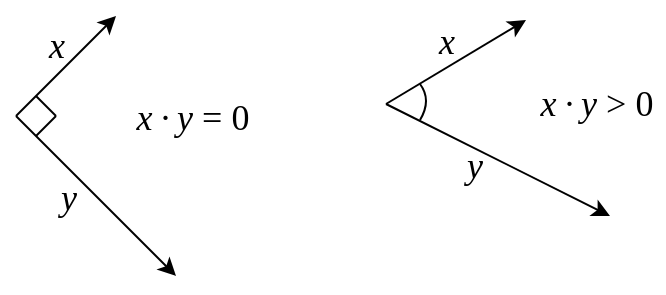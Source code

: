 <mxfile version="12.6.7" type="device"><diagram id="OMlLA4F8NUY5goJx66HI" name="Page-1"><mxGraphModel dx="394" dy="217" grid="0" gridSize="10" guides="0" tooltips="1" connect="1" arrows="1" fold="1" page="1" pageScale="1" pageWidth="1169" pageHeight="827" math="0" shadow="0"><root><mxCell id="0"/><mxCell id="1" parent="0"/><mxCell id="ZT4J_aXhzjzP6XztGK_C-1" value="" style="endArrow=classic;html=1;" edge="1" parent="1"><mxGeometry width="50" height="50" relative="1" as="geometry"><mxPoint x="290" y="190" as="sourcePoint"/><mxPoint x="340" y="140" as="targetPoint"/></mxGeometry></mxCell><mxCell id="ZT4J_aXhzjzP6XztGK_C-2" value="" style="endArrow=classic;html=1;" edge="1" parent="1"><mxGeometry width="50" height="50" relative="1" as="geometry"><mxPoint x="290" y="190" as="sourcePoint"/><mxPoint x="370" y="270" as="targetPoint"/></mxGeometry></mxCell><mxCell id="ZT4J_aXhzjzP6XztGK_C-3" value="" style="endArrow=none;html=1;" edge="1" parent="1"><mxGeometry width="50" height="50" relative="1" as="geometry"><mxPoint x="310" y="190" as="sourcePoint"/><mxPoint x="300" y="180" as="targetPoint"/></mxGeometry></mxCell><mxCell id="ZT4J_aXhzjzP6XztGK_C-4" value="" style="endArrow=none;html=1;" edge="1" parent="1"><mxGeometry width="50" height="50" relative="1" as="geometry"><mxPoint x="300" y="200" as="sourcePoint"/><mxPoint x="310" y="190" as="targetPoint"/></mxGeometry></mxCell><mxCell id="ZT4J_aXhzjzP6XztGK_C-5" value="&lt;font face=&quot;Times New Roman&quot; style=&quot;font-size: 18px&quot;&gt;&lt;i&gt;x&lt;/i&gt;&lt;/font&gt;" style="text;html=1;resizable=0;autosize=1;align=center;verticalAlign=middle;points=[];fillColor=none;strokeColor=none;rounded=0;fontSize=16;" vertex="1" parent="1"><mxGeometry x="300" y="140" width="20" height="30" as="geometry"/></mxCell><mxCell id="ZT4J_aXhzjzP6XztGK_C-7" value="&lt;font face=&quot;Times New Roman&quot; style=&quot;font-size: 18px&quot;&gt;&lt;i&gt;y&lt;/i&gt;&lt;/font&gt;" style="text;html=1;resizable=0;autosize=1;align=center;verticalAlign=middle;points=[];fillColor=none;strokeColor=none;rounded=0;fontSize=16;" vertex="1" parent="1"><mxGeometry x="306" y="216" width="20" height="30" as="geometry"/></mxCell><mxCell id="ZT4J_aXhzjzP6XztGK_C-12" value="&lt;font face=&quot;Times New Roman&quot;&gt;&lt;i&gt;&lt;font size=&quot;4&quot;&gt;x&lt;/font&gt;&lt;font style=&quot;font-size: 14px&quot;&gt;&amp;nbsp;&lt;/font&gt;&lt;/i&gt;&lt;font size=&quot;4&quot;&gt;·&lt;/font&gt;&lt;/font&gt;&lt;font face=&quot;Times New Roman&quot;&gt;&lt;font style=&quot;font-size: 11px&quot;&gt;&amp;nbsp;&lt;/font&gt;&lt;i style=&quot;font-size: 18px&quot;&gt;y&lt;/i&gt;&lt;font size=&quot;4&quot;&gt; = 0&lt;/font&gt;&lt;/font&gt;" style="text;html=1;resizable=0;autosize=1;align=center;verticalAlign=middle;points=[];fillColor=none;strokeColor=none;rounded=0;" vertex="1" parent="1"><mxGeometry x="344" y="180" width="68" height="22" as="geometry"/></mxCell><mxCell id="ZT4J_aXhzjzP6XztGK_C-14" value="&lt;font face=&quot;Times New Roman&quot;&gt;&lt;i&gt;&lt;font size=&quot;4&quot;&gt;x&lt;/font&gt;&lt;font style=&quot;font-size: 14px&quot;&gt;&amp;nbsp;&lt;/font&gt;&lt;/i&gt;&lt;font size=&quot;4&quot;&gt;·&lt;/font&gt;&lt;/font&gt;&lt;font face=&quot;Times New Roman&quot;&gt;&lt;font style=&quot;font-size: 11px&quot;&gt;&amp;nbsp;&lt;/font&gt;&lt;i style=&quot;font-size: 18px&quot;&gt;y&lt;/i&gt;&lt;font size=&quot;4&quot;&gt;&amp;nbsp;&amp;gt; 0&lt;/font&gt;&lt;/font&gt;" style="text;html=1;resizable=0;autosize=1;align=center;verticalAlign=middle;points=[];fillColor=none;strokeColor=none;rounded=0;" vertex="1" parent="1"><mxGeometry x="546" y="174" width="68" height="20" as="geometry"/></mxCell><mxCell id="ZT4J_aXhzjzP6XztGK_C-17" value="" style="endArrow=classic;html=1;" edge="1" parent="1"><mxGeometry width="50" height="50" relative="1" as="geometry"><mxPoint x="475" y="184" as="sourcePoint"/><mxPoint x="545" y="142" as="targetPoint"/></mxGeometry></mxCell><mxCell id="ZT4J_aXhzjzP6XztGK_C-18" value="" style="endArrow=classic;html=1;" edge="1" parent="1"><mxGeometry width="50" height="50" relative="1" as="geometry"><mxPoint x="475" y="184" as="sourcePoint"/><mxPoint x="587" y="240" as="targetPoint"/></mxGeometry></mxCell><mxCell id="ZT4J_aXhzjzP6XztGK_C-19" value="&lt;font face=&quot;Times New Roman&quot; style=&quot;font-size: 18px&quot;&gt;&lt;i&gt;y&lt;/i&gt;&lt;/font&gt;" style="text;html=1;resizable=0;autosize=1;align=center;verticalAlign=middle;points=[];fillColor=none;strokeColor=none;rounded=0;fontSize=16;" vertex="1" parent="1"><mxGeometry x="509" y="200" width="20" height="30" as="geometry"/></mxCell><mxCell id="ZT4J_aXhzjzP6XztGK_C-20" value="&lt;font face=&quot;Times New Roman&quot; style=&quot;font-size: 18px&quot;&gt;&lt;i&gt;x&lt;/i&gt;&lt;/font&gt;" style="text;html=1;resizable=0;autosize=1;align=center;verticalAlign=middle;points=[];fillColor=none;strokeColor=none;rounded=0;fontSize=16;" vertex="1" parent="1"><mxGeometry x="495" y="138" width="20" height="30" as="geometry"/></mxCell><mxCell id="ZT4J_aXhzjzP6XztGK_C-23" value="" style="curved=1;endArrow=none;html=1;endFill=0;" edge="1" parent="1"><mxGeometry width="50" height="50" relative="1" as="geometry"><mxPoint x="492" y="174" as="sourcePoint"/><mxPoint x="492" y="192" as="targetPoint"/><Array as="points"><mxPoint x="498" y="182"/></Array></mxGeometry></mxCell></root></mxGraphModel></diagram></mxfile>